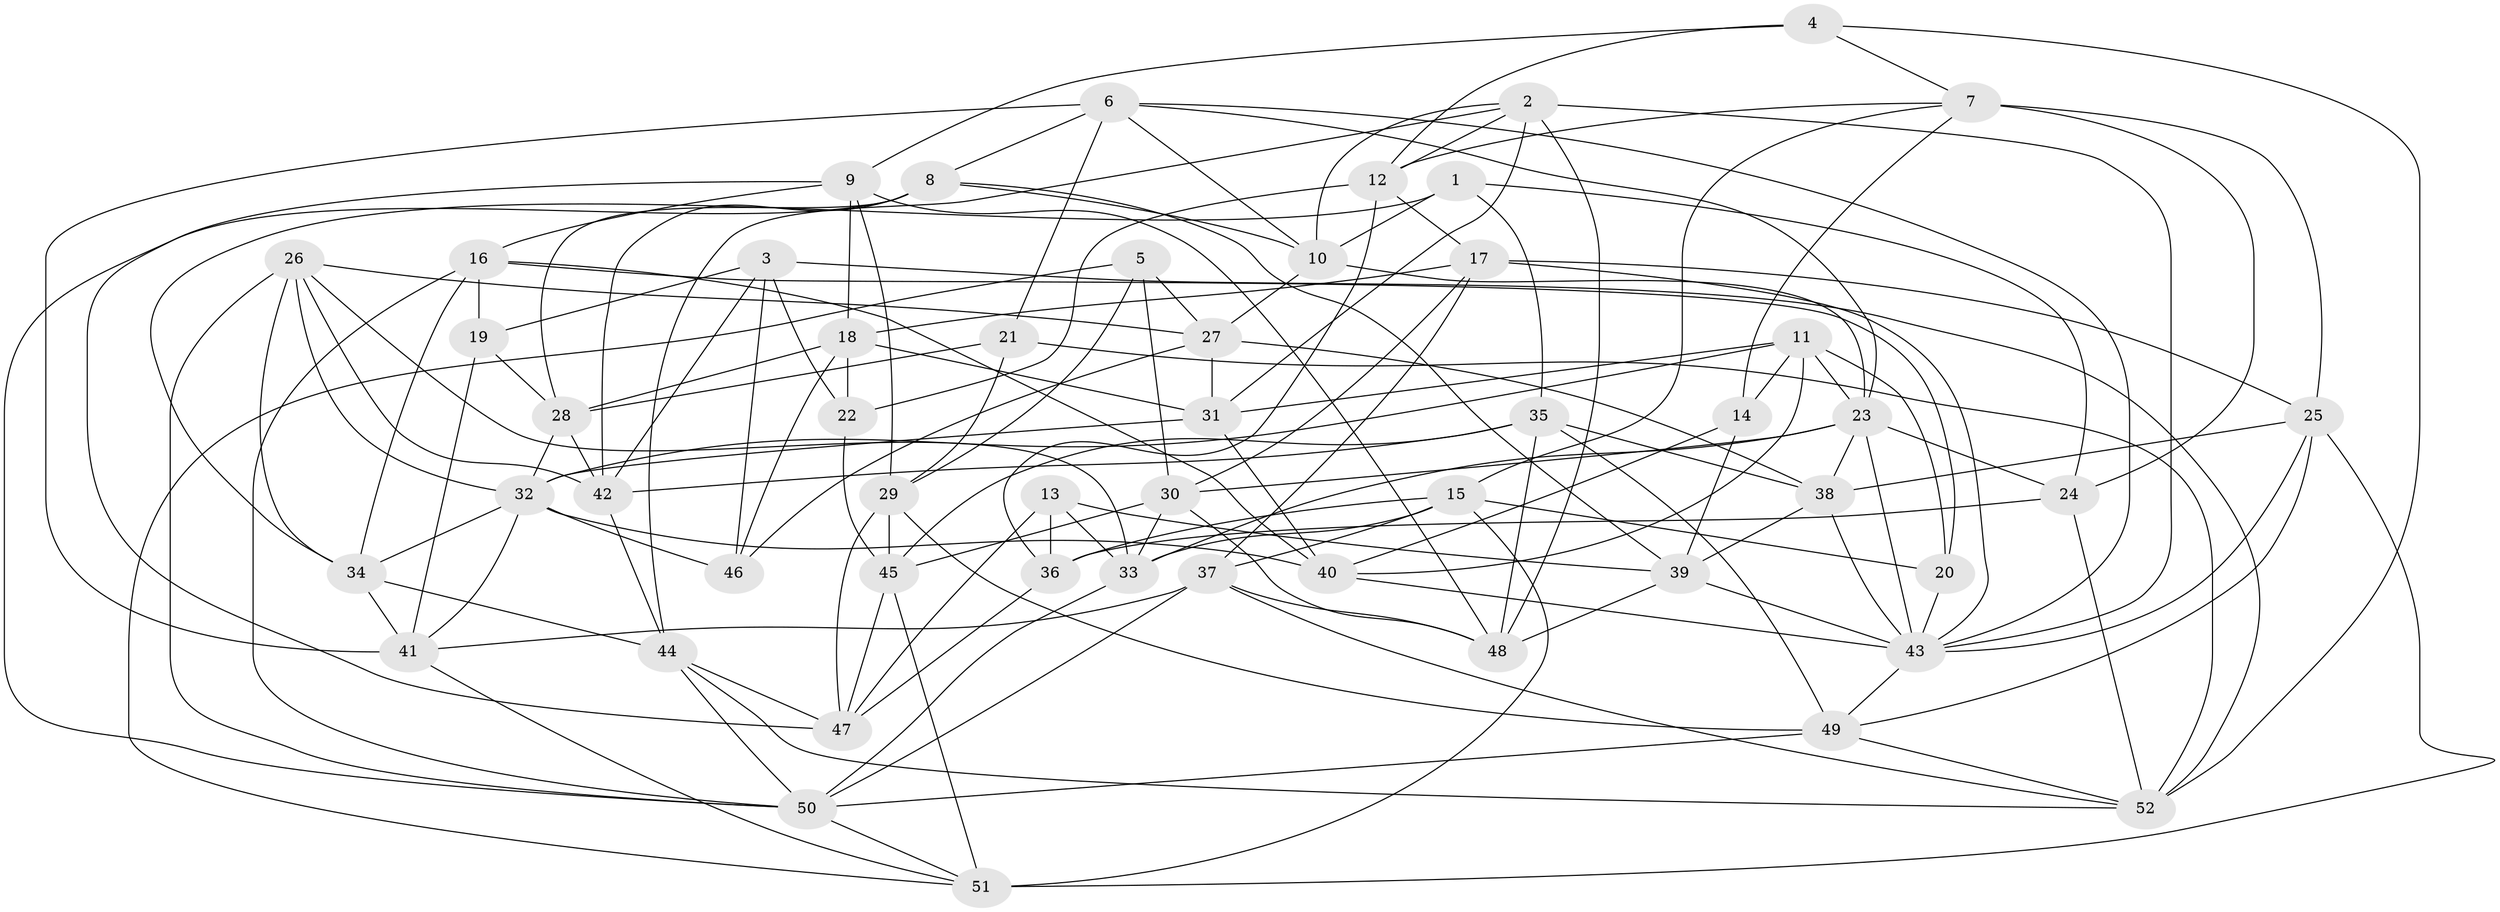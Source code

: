 // original degree distribution, {4: 1.0}
// Generated by graph-tools (version 1.1) at 2025/50/03/09/25 03:50:48]
// undirected, 52 vertices, 150 edges
graph export_dot {
graph [start="1"]
  node [color=gray90,style=filled];
  1;
  2;
  3;
  4;
  5;
  6;
  7;
  8;
  9;
  10;
  11;
  12;
  13;
  14;
  15;
  16;
  17;
  18;
  19;
  20;
  21;
  22;
  23;
  24;
  25;
  26;
  27;
  28;
  29;
  30;
  31;
  32;
  33;
  34;
  35;
  36;
  37;
  38;
  39;
  40;
  41;
  42;
  43;
  44;
  45;
  46;
  47;
  48;
  49;
  50;
  51;
  52;
  1 -- 10 [weight=1.0];
  1 -- 24 [weight=1.0];
  1 -- 34 [weight=1.0];
  1 -- 35 [weight=1.0];
  2 -- 10 [weight=1.0];
  2 -- 12 [weight=1.0];
  2 -- 31 [weight=1.0];
  2 -- 43 [weight=1.0];
  2 -- 44 [weight=1.0];
  2 -- 48 [weight=1.0];
  3 -- 19 [weight=1.0];
  3 -- 22 [weight=1.0];
  3 -- 42 [weight=1.0];
  3 -- 46 [weight=1.0];
  3 -- 52 [weight=2.0];
  4 -- 7 [weight=1.0];
  4 -- 9 [weight=1.0];
  4 -- 12 [weight=1.0];
  4 -- 52 [weight=1.0];
  5 -- 27 [weight=1.0];
  5 -- 29 [weight=1.0];
  5 -- 30 [weight=1.0];
  5 -- 51 [weight=1.0];
  6 -- 8 [weight=1.0];
  6 -- 10 [weight=1.0];
  6 -- 21 [weight=1.0];
  6 -- 23 [weight=1.0];
  6 -- 41 [weight=1.0];
  6 -- 43 [weight=1.0];
  7 -- 12 [weight=1.0];
  7 -- 14 [weight=1.0];
  7 -- 15 [weight=1.0];
  7 -- 24 [weight=1.0];
  7 -- 25 [weight=1.0];
  8 -- 10 [weight=1.0];
  8 -- 28 [weight=1.0];
  8 -- 39 [weight=1.0];
  8 -- 42 [weight=1.0];
  8 -- 50 [weight=1.0];
  9 -- 16 [weight=1.0];
  9 -- 18 [weight=1.0];
  9 -- 29 [weight=1.0];
  9 -- 47 [weight=1.0];
  9 -- 48 [weight=1.0];
  10 -- 23 [weight=1.0];
  10 -- 27 [weight=1.0];
  11 -- 14 [weight=1.0];
  11 -- 20 [weight=1.0];
  11 -- 23 [weight=1.0];
  11 -- 31 [weight=1.0];
  11 -- 32 [weight=1.0];
  11 -- 40 [weight=1.0];
  12 -- 17 [weight=1.0];
  12 -- 22 [weight=1.0];
  12 -- 36 [weight=1.0];
  13 -- 33 [weight=1.0];
  13 -- 36 [weight=1.0];
  13 -- 39 [weight=1.0];
  13 -- 47 [weight=1.0];
  14 -- 39 [weight=1.0];
  14 -- 40 [weight=1.0];
  15 -- 20 [weight=1.0];
  15 -- 33 [weight=1.0];
  15 -- 36 [weight=1.0];
  15 -- 37 [weight=1.0];
  15 -- 51 [weight=1.0];
  16 -- 19 [weight=1.0];
  16 -- 20 [weight=1.0];
  16 -- 34 [weight=1.0];
  16 -- 40 [weight=1.0];
  16 -- 50 [weight=1.0];
  17 -- 18 [weight=1.0];
  17 -- 25 [weight=1.0];
  17 -- 30 [weight=1.0];
  17 -- 37 [weight=1.0];
  17 -- 43 [weight=1.0];
  18 -- 22 [weight=1.0];
  18 -- 28 [weight=1.0];
  18 -- 31 [weight=1.0];
  18 -- 46 [weight=1.0];
  19 -- 28 [weight=1.0];
  19 -- 41 [weight=1.0];
  20 -- 43 [weight=1.0];
  21 -- 28 [weight=1.0];
  21 -- 29 [weight=1.0];
  21 -- 52 [weight=1.0];
  22 -- 45 [weight=1.0];
  23 -- 24 [weight=1.0];
  23 -- 30 [weight=1.0];
  23 -- 33 [weight=1.0];
  23 -- 38 [weight=1.0];
  23 -- 43 [weight=1.0];
  24 -- 36 [weight=2.0];
  24 -- 52 [weight=1.0];
  25 -- 38 [weight=1.0];
  25 -- 43 [weight=1.0];
  25 -- 49 [weight=1.0];
  25 -- 51 [weight=1.0];
  26 -- 27 [weight=1.0];
  26 -- 32 [weight=1.0];
  26 -- 33 [weight=1.0];
  26 -- 34 [weight=1.0];
  26 -- 42 [weight=1.0];
  26 -- 50 [weight=1.0];
  27 -- 31 [weight=1.0];
  27 -- 38 [weight=1.0];
  27 -- 46 [weight=1.0];
  28 -- 32 [weight=1.0];
  28 -- 42 [weight=1.0];
  29 -- 45 [weight=1.0];
  29 -- 47 [weight=1.0];
  29 -- 49 [weight=1.0];
  30 -- 33 [weight=1.0];
  30 -- 45 [weight=1.0];
  30 -- 48 [weight=1.0];
  31 -- 32 [weight=1.0];
  31 -- 40 [weight=1.0];
  32 -- 34 [weight=1.0];
  32 -- 40 [weight=1.0];
  32 -- 41 [weight=1.0];
  32 -- 46 [weight=1.0];
  33 -- 50 [weight=1.0];
  34 -- 41 [weight=1.0];
  34 -- 44 [weight=1.0];
  35 -- 38 [weight=1.0];
  35 -- 42 [weight=1.0];
  35 -- 45 [weight=1.0];
  35 -- 48 [weight=1.0];
  35 -- 49 [weight=1.0];
  36 -- 47 [weight=1.0];
  37 -- 41 [weight=1.0];
  37 -- 48 [weight=1.0];
  37 -- 50 [weight=1.0];
  37 -- 52 [weight=1.0];
  38 -- 39 [weight=1.0];
  38 -- 43 [weight=1.0];
  39 -- 43 [weight=1.0];
  39 -- 48 [weight=1.0];
  40 -- 43 [weight=1.0];
  41 -- 51 [weight=1.0];
  42 -- 44 [weight=1.0];
  43 -- 49 [weight=1.0];
  44 -- 47 [weight=1.0];
  44 -- 50 [weight=1.0];
  44 -- 52 [weight=1.0];
  45 -- 47 [weight=1.0];
  45 -- 51 [weight=1.0];
  49 -- 50 [weight=1.0];
  49 -- 52 [weight=1.0];
  50 -- 51 [weight=1.0];
}

